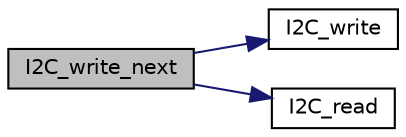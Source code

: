 digraph "I2C_write_next"
{
  edge [fontname="Helvetica",fontsize="10",labelfontname="Helvetica",labelfontsize="10"];
  node [fontname="Helvetica",fontsize="10",shape=record];
  rankdir="LR";
  Node129 [label="I2C_write_next",height=0.2,width=0.4,color="black", fillcolor="grey75", style="filled", fontcolor="black"];
  Node129 -> Node130 [color="midnightblue",fontsize="10",style="solid",fontname="Helvetica"];
  Node130 [label="I2C_write",height=0.2,width=0.4,color="black", fillcolor="white", style="filled",URL="$ci2c_8h.html#a83adef951ffd9fb5105216f6ee464bb9",tooltip="This function writes the provided data to the address specified. "];
  Node129 -> Node131 [color="midnightblue",fontsize="10",style="solid",fontname="Helvetica"];
  Node131 [label="I2C_read",height=0.2,width=0.4,color="black", fillcolor="white", style="filled",URL="$ci2c_8h.html#ad5e4a006f6cea5844a810fab30b40f87",tooltip="This function reads data from the address specified and stores this data in the area provided by the ..."];
}
